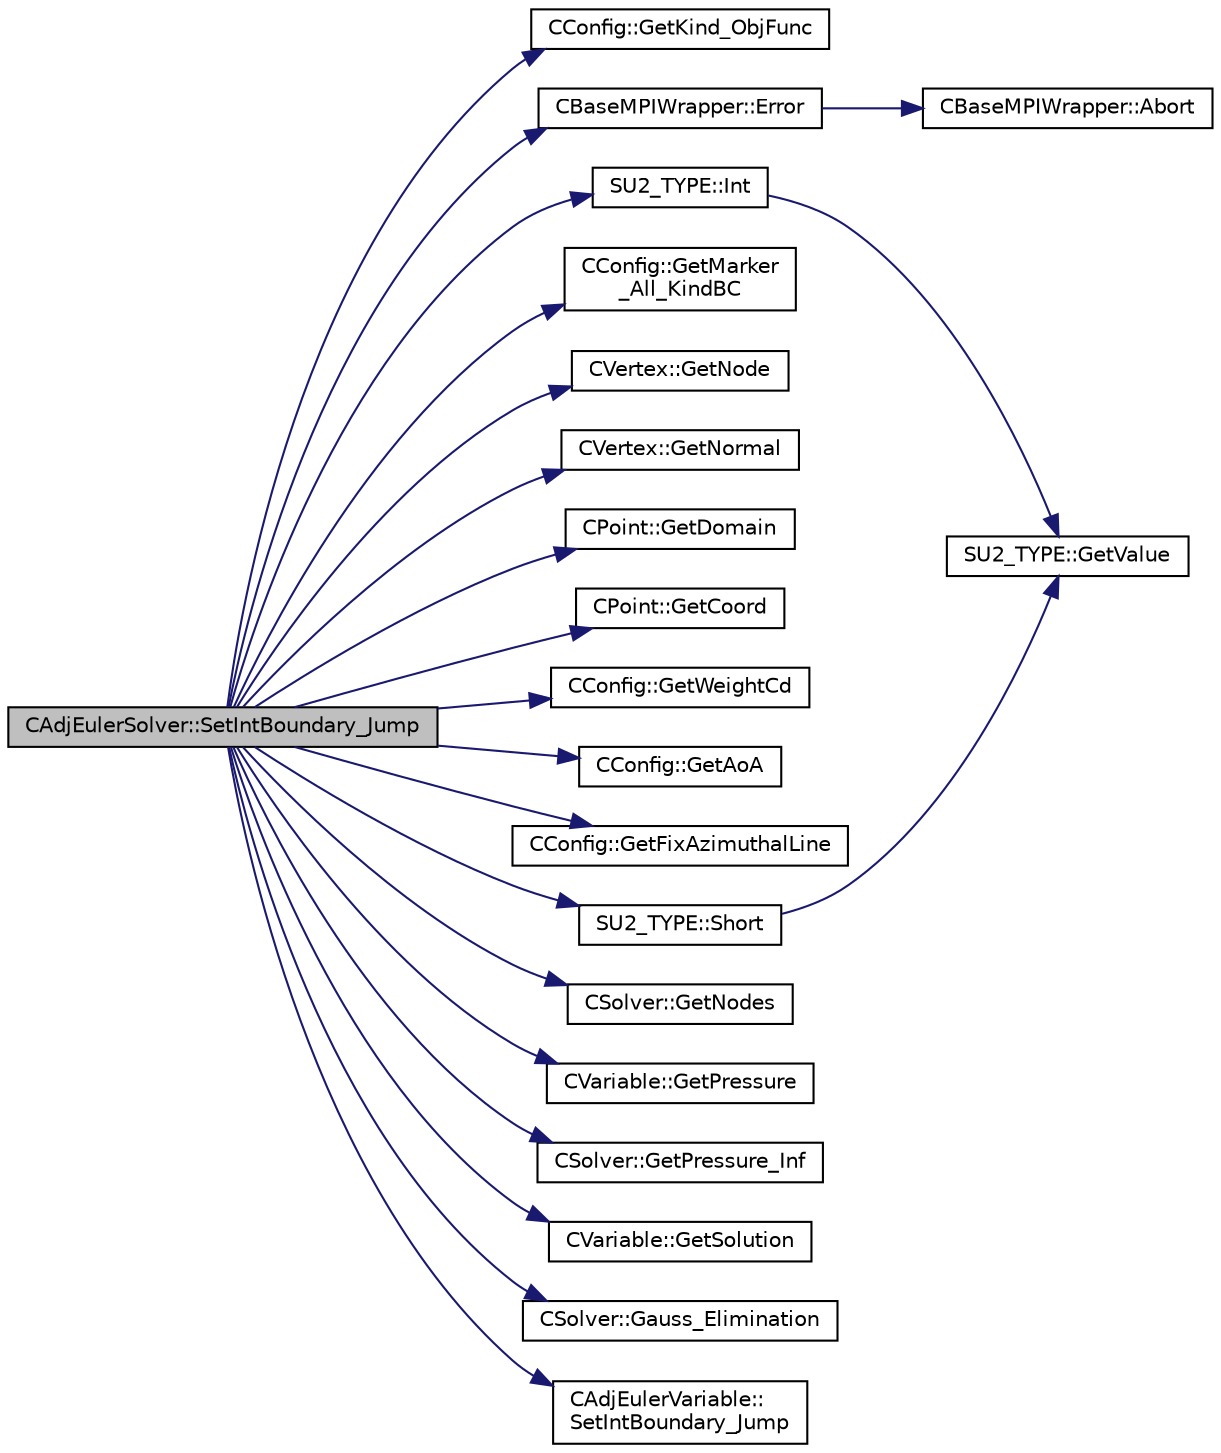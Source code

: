 digraph "CAdjEulerSolver::SetIntBoundary_Jump"
{
  edge [fontname="Helvetica",fontsize="10",labelfontname="Helvetica",labelfontsize="10"];
  node [fontname="Helvetica",fontsize="10",shape=record];
  rankdir="LR";
  Node1269 [label="CAdjEulerSolver::SetIntBoundary_Jump",height=0.2,width=0.4,color="black", fillcolor="grey75", style="filled", fontcolor="black"];
  Node1269 -> Node1270 [color="midnightblue",fontsize="10",style="solid",fontname="Helvetica"];
  Node1270 [label="CConfig::GetKind_ObjFunc",height=0.2,width=0.4,color="black", fillcolor="white", style="filled",URL="$class_c_config.html#a2d4389021feaed9f2e62f0475f73a718",tooltip="Get the kind of objective function. There are several options: Drag coefficient, Lift coefficient..."];
  Node1269 -> Node1271 [color="midnightblue",fontsize="10",style="solid",fontname="Helvetica"];
  Node1271 [label="CBaseMPIWrapper::Error",height=0.2,width=0.4,color="black", fillcolor="white", style="filled",URL="$class_c_base_m_p_i_wrapper.html#a04457c47629bda56704e6a8804833eeb"];
  Node1271 -> Node1272 [color="midnightblue",fontsize="10",style="solid",fontname="Helvetica"];
  Node1272 [label="CBaseMPIWrapper::Abort",height=0.2,width=0.4,color="black", fillcolor="white", style="filled",URL="$class_c_base_m_p_i_wrapper.html#a21ef5681e2acb532d345e9bab173ef07"];
  Node1269 -> Node1273 [color="midnightblue",fontsize="10",style="solid",fontname="Helvetica"];
  Node1273 [label="SU2_TYPE::Int",height=0.2,width=0.4,color="black", fillcolor="white", style="filled",URL="$namespace_s_u2___t_y_p_e.html#a6b48817766d8a6486caa2807a52f6bae",tooltip="Casts the primitive value to int (uses GetValue, already implemented for each type). "];
  Node1273 -> Node1274 [color="midnightblue",fontsize="10",style="solid",fontname="Helvetica"];
  Node1274 [label="SU2_TYPE::GetValue",height=0.2,width=0.4,color="black", fillcolor="white", style="filled",URL="$namespace_s_u2___t_y_p_e.html#a0ed43473f5a450ce028d088427bf10cb",tooltip="Get the (primitive) value of the datatype (needs to be implemented for each new type). "];
  Node1269 -> Node1275 [color="midnightblue",fontsize="10",style="solid",fontname="Helvetica"];
  Node1275 [label="CConfig::GetMarker\l_All_KindBC",height=0.2,width=0.4,color="black", fillcolor="white", style="filled",URL="$class_c_config.html#a57d43acc1457d2d27095ce006218862e",tooltip="Get the kind of boundary for each marker. "];
  Node1269 -> Node1276 [color="midnightblue",fontsize="10",style="solid",fontname="Helvetica"];
  Node1276 [label="CVertex::GetNode",height=0.2,width=0.4,color="black", fillcolor="white", style="filled",URL="$class_c_vertex.html#a95c513bf927464157ed96b6c79779a1f",tooltip="Get the node of the vertex. "];
  Node1269 -> Node1277 [color="midnightblue",fontsize="10",style="solid",fontname="Helvetica"];
  Node1277 [label="CVertex::GetNormal",height=0.2,width=0.4,color="black", fillcolor="white", style="filled",URL="$class_c_vertex.html#a0d289163c6f3384822fcb9ae86fc1c39",tooltip="Copy the the normal vector of a face. "];
  Node1269 -> Node1278 [color="midnightblue",fontsize="10",style="solid",fontname="Helvetica"];
  Node1278 [label="CPoint::GetDomain",height=0.2,width=0.4,color="black", fillcolor="white", style="filled",URL="$class_c_point.html#a1d7e22a60d4cfef356af1cba2bab3e55",tooltip="For parallel computation, its indicates if a point must be computed or not. "];
  Node1269 -> Node1279 [color="midnightblue",fontsize="10",style="solid",fontname="Helvetica"];
  Node1279 [label="CPoint::GetCoord",height=0.2,width=0.4,color="black", fillcolor="white", style="filled",URL="$class_c_point.html#a95fe081d22e96e190cb3edcbf0d6525f",tooltip="Get the coordinates dor the control volume. "];
  Node1269 -> Node1280 [color="midnightblue",fontsize="10",style="solid",fontname="Helvetica"];
  Node1280 [label="CConfig::GetWeightCd",height=0.2,width=0.4,color="black", fillcolor="white", style="filled",URL="$class_c_config.html#a5cca02225c3d03c8e8bd6cd54b412145",tooltip="Value of the weight of the drag coefficient in the Sonic Boom optimization. "];
  Node1269 -> Node1281 [color="midnightblue",fontsize="10",style="solid",fontname="Helvetica"];
  Node1281 [label="CConfig::GetAoA",height=0.2,width=0.4,color="black", fillcolor="white", style="filled",URL="$class_c_config.html#a6020a5df7025ffb286f9b9f55f3f2773",tooltip="Get the angle of attack of the body. This is the angle between a reference line on a lifting body (of..."];
  Node1269 -> Node1282 [color="midnightblue",fontsize="10",style="solid",fontname="Helvetica"];
  Node1282 [label="CConfig::GetFixAzimuthalLine",height=0.2,width=0.4,color="black", fillcolor="white", style="filled",URL="$class_c_config.html#a8e2ff62964772743a299fb8320ff3c61",tooltip="Value of the azimuthal line to fix due to a misalignments of the nearfield. "];
  Node1269 -> Node1283 [color="midnightblue",fontsize="10",style="solid",fontname="Helvetica"];
  Node1283 [label="SU2_TYPE::Short",height=0.2,width=0.4,color="black", fillcolor="white", style="filled",URL="$namespace_s_u2___t_y_p_e.html#a30b9631dab5a12a0c4a93552ff302f0a",tooltip="Casts the primitive value to short (uses GetValue, already implemented for each type). "];
  Node1283 -> Node1274 [color="midnightblue",fontsize="10",style="solid",fontname="Helvetica"];
  Node1269 -> Node1284 [color="midnightblue",fontsize="10",style="solid",fontname="Helvetica"];
  Node1284 [label="CSolver::GetNodes",height=0.2,width=0.4,color="black", fillcolor="white", style="filled",URL="$class_c_solver.html#af3198e52a2ea377bb765647b5e697197",tooltip="Allow outside access to the nodes of the solver, containing conservatives, primitives, etc. "];
  Node1269 -> Node1285 [color="midnightblue",fontsize="10",style="solid",fontname="Helvetica"];
  Node1285 [label="CVariable::GetPressure",height=0.2,width=0.4,color="black", fillcolor="white", style="filled",URL="$class_c_variable.html#ad08820234eeedeb13105e603af2c67ad",tooltip="A virtual member. "];
  Node1269 -> Node1286 [color="midnightblue",fontsize="10",style="solid",fontname="Helvetica"];
  Node1286 [label="CSolver::GetPressure_Inf",height=0.2,width=0.4,color="black", fillcolor="white", style="filled",URL="$class_c_solver.html#afeaf42e0257b9b7e1bab7d090b44282f",tooltip="A virtual member. "];
  Node1269 -> Node1287 [color="midnightblue",fontsize="10",style="solid",fontname="Helvetica"];
  Node1287 [label="CVariable::GetSolution",height=0.2,width=0.4,color="black", fillcolor="white", style="filled",URL="$class_c_variable.html#a261483e39c23c1de7cb9aea7e917c121",tooltip="Get the solution. "];
  Node1269 -> Node1288 [color="midnightblue",fontsize="10",style="solid",fontname="Helvetica"];
  Node1288 [label="CSolver::Gauss_Elimination",height=0.2,width=0.4,color="black", fillcolor="white", style="filled",URL="$class_c_solver.html#aedaa21eacd9aa0b206272d35ca26e651",tooltip="Gauss method for solving a linear system. "];
  Node1269 -> Node1289 [color="midnightblue",fontsize="10",style="solid",fontname="Helvetica"];
  Node1289 [label="CAdjEulerVariable::\lSetIntBoundary_Jump",height=0.2,width=0.4,color="black", fillcolor="white", style="filled",URL="$class_c_adj_euler_variable.html#ac42d491eeaa4ca1675726b59420800a5",tooltip="Set the value of the interior boundary jump vector vector. "];
}
